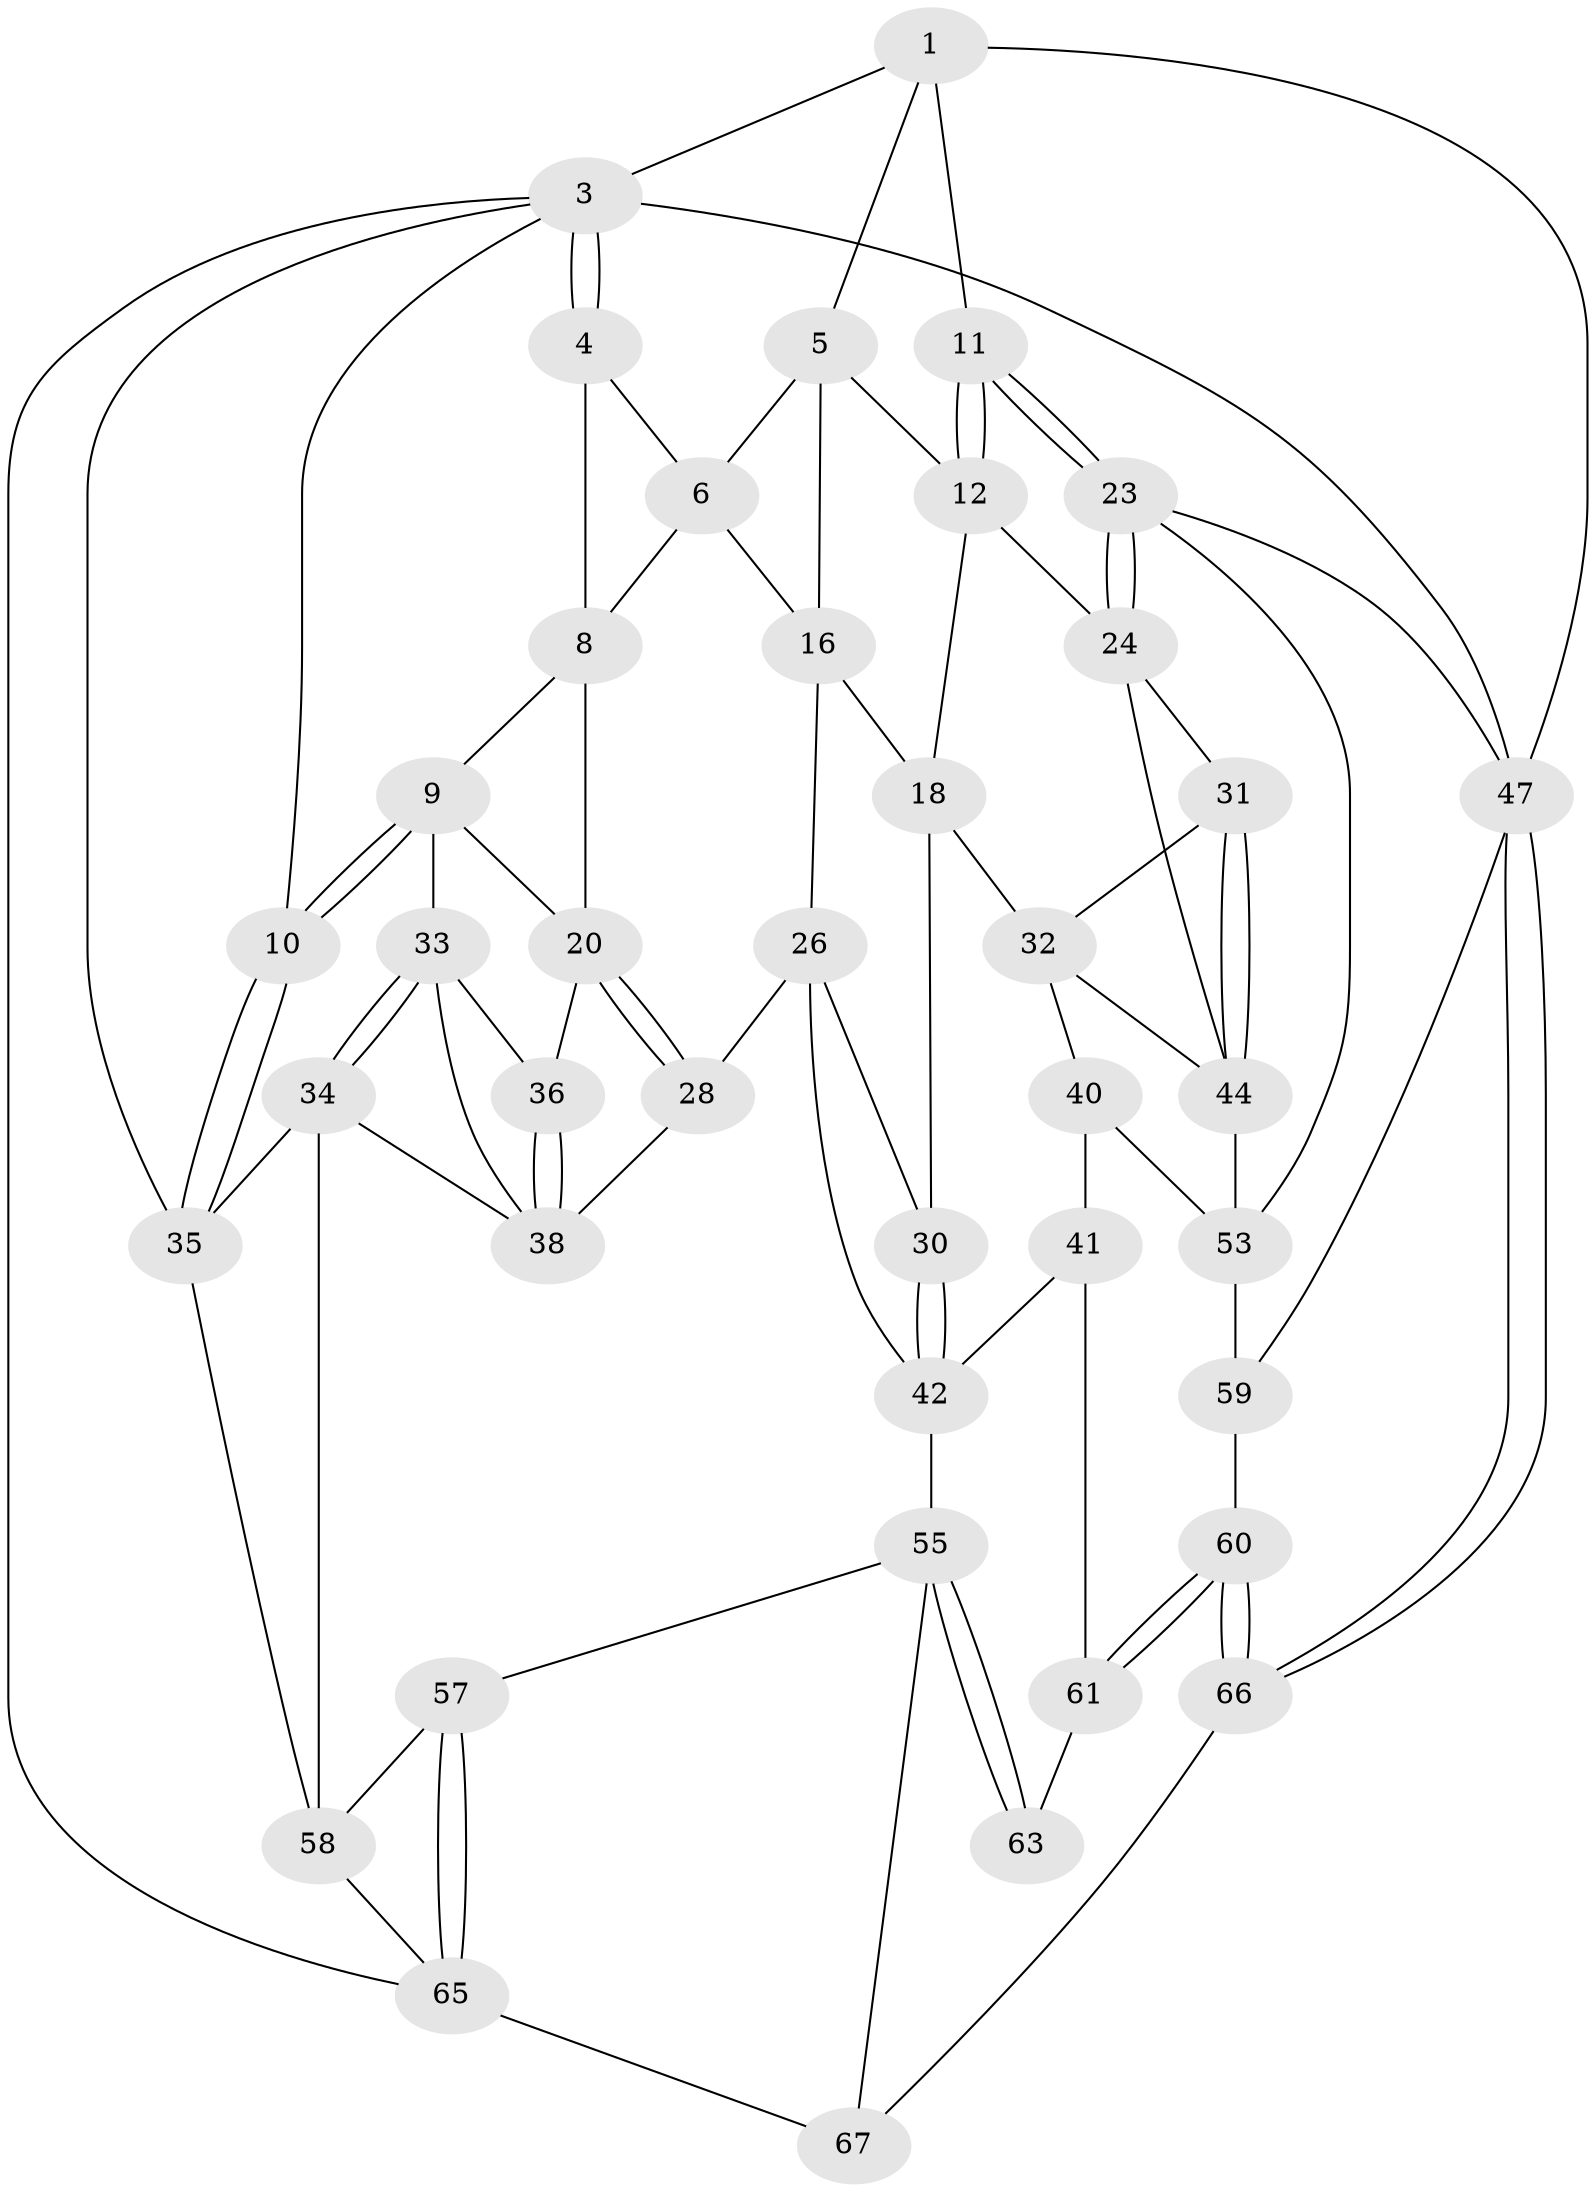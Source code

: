 // original degree distribution, {3: 0.029411764705882353, 5: 0.5294117647058824, 4: 0.23529411764705882, 6: 0.20588235294117646}
// Generated by graph-tools (version 1.1) at 2025/11/02/27/25 16:11:58]
// undirected, 41 vertices, 91 edges
graph export_dot {
graph [start="1"]
  node [color=gray90,style=filled];
  1 [pos="+0.6099663046565895+0",super="+2"];
  3 [pos="+0+0",super="+51"];
  4 [pos="+0.2419786533393607+0",super="+7"];
  5 [pos="+0.6025323550994804+0",super="+13"];
  6 [pos="+0.48109518008562235+0.10438824316921509",super="+14"];
  8 [pos="+0.3099251712733578+0.13680674524033262",super="+15"];
  9 [pos="+0.21880583915149115+0.1611967806220943",super="+22"];
  10 [pos="+0+0"];
  11 [pos="+1+0"];
  12 [pos="+0.9080441304049084+0.12409016269049669",super="+19"];
  16 [pos="+0.6545546619573063+0.11964257503175171",super="+17"];
  18 [pos="+0.7561005722541702+0.25687476998617076",super="+29"];
  20 [pos="+0.3623048048884719+0.3056933149681869",super="+21"];
  23 [pos="+1+0.3955314446914917",super="+49"];
  24 [pos="+1+0.4025343549494509",super="+25"];
  26 [pos="+0.5606166009871397+0.30528728691387347",super="+27"];
  28 [pos="+0.47865047983625375+0.4800044625152638"];
  30 [pos="+0.7033533471120056+0.330226349133164"];
  31 [pos="+0.8370986599347925+0.39071225589058933"];
  32 [pos="+0.762585592144007+0.35696322662571717",super="+39"];
  33 [pos="+0.08713995911067271+0.40890021827531103",super="+37"];
  34 [pos="+0.009154064645117473+0.4393225594121871",super="+52"];
  35 [pos="+0+0.428278778677446",super="+50"];
  36 [pos="+0.3001561026610237+0.41699176854248216"];
  38 [pos="+0.44970735955711993+0.4903761871704539",super="+46"];
  40 [pos="+0.7480713472190935+0.544670882869216"];
  41 [pos="+0.689236284289109+0.5488047309399919"];
  42 [pos="+0.6436419225473048+0.536779256457513",super="+43"];
  44 [pos="+0.8085010538857302+0.5126281365523153",super="+45"];
  47 [pos="+1+1",super="+48"];
  53 [pos="+0.9273117699845446+0.6558511092325856",super="+54"];
  55 [pos="+0.5216028073796188+0.7580402554942958",super="+56"];
  57 [pos="+0.4590840182150034+0.7593380308900375"];
  58 [pos="+0.2567474319254661+0.6704735282575026",super="+64"];
  59 [pos="+0.812865468495452+0.79482254722486"];
  60 [pos="+0.7675713029754428+0.8002235491656419"];
  61 [pos="+0.7565168484631891+0.7942275937606026",super="+62"];
  63 [pos="+0.6683495593403046+0.772484127822954"];
  65 [pos="+0.28612311112720856+0.9181616950509371",super="+68"];
  66 [pos="+0.5921474061900546+1"];
  67 [pos="+0.5278729105578307+1"];
  1 -- 5;
  1 -- 3;
  1 -- 11;
  1 -- 47;
  3 -- 4;
  3 -- 4;
  3 -- 10;
  3 -- 47;
  3 -- 35;
  3 -- 65;
  4 -- 8;
  4 -- 6;
  5 -- 6;
  5 -- 16;
  5 -- 12;
  6 -- 8;
  6 -- 16;
  8 -- 9;
  8 -- 20;
  9 -- 10;
  9 -- 10;
  9 -- 20;
  9 -- 33;
  10 -- 35;
  10 -- 35;
  11 -- 12;
  11 -- 12;
  11 -- 23;
  11 -- 23;
  12 -- 18;
  12 -- 24;
  16 -- 18;
  16 -- 26;
  18 -- 32;
  18 -- 30;
  20 -- 28;
  20 -- 28;
  20 -- 36;
  23 -- 24;
  23 -- 24;
  23 -- 53;
  23 -- 47;
  24 -- 44;
  24 -- 31;
  26 -- 30;
  26 -- 28;
  26 -- 42;
  28 -- 38;
  30 -- 42;
  30 -- 42;
  31 -- 32;
  31 -- 44;
  31 -- 44;
  32 -- 40;
  32 -- 44;
  33 -- 34;
  33 -- 34;
  33 -- 36;
  33 -- 38;
  34 -- 35;
  34 -- 58;
  34 -- 38;
  35 -- 58;
  36 -- 38;
  36 -- 38;
  40 -- 41;
  40 -- 53;
  41 -- 42;
  41 -- 61;
  42 -- 55;
  44 -- 53;
  47 -- 66;
  47 -- 66;
  47 -- 59;
  53 -- 59;
  55 -- 63;
  55 -- 63;
  55 -- 57;
  55 -- 67;
  57 -- 58;
  57 -- 65;
  57 -- 65;
  58 -- 65;
  59 -- 60;
  60 -- 61;
  60 -- 61;
  60 -- 66;
  60 -- 66;
  61 -- 63 [weight=2];
  65 -- 67;
  66 -- 67;
}
